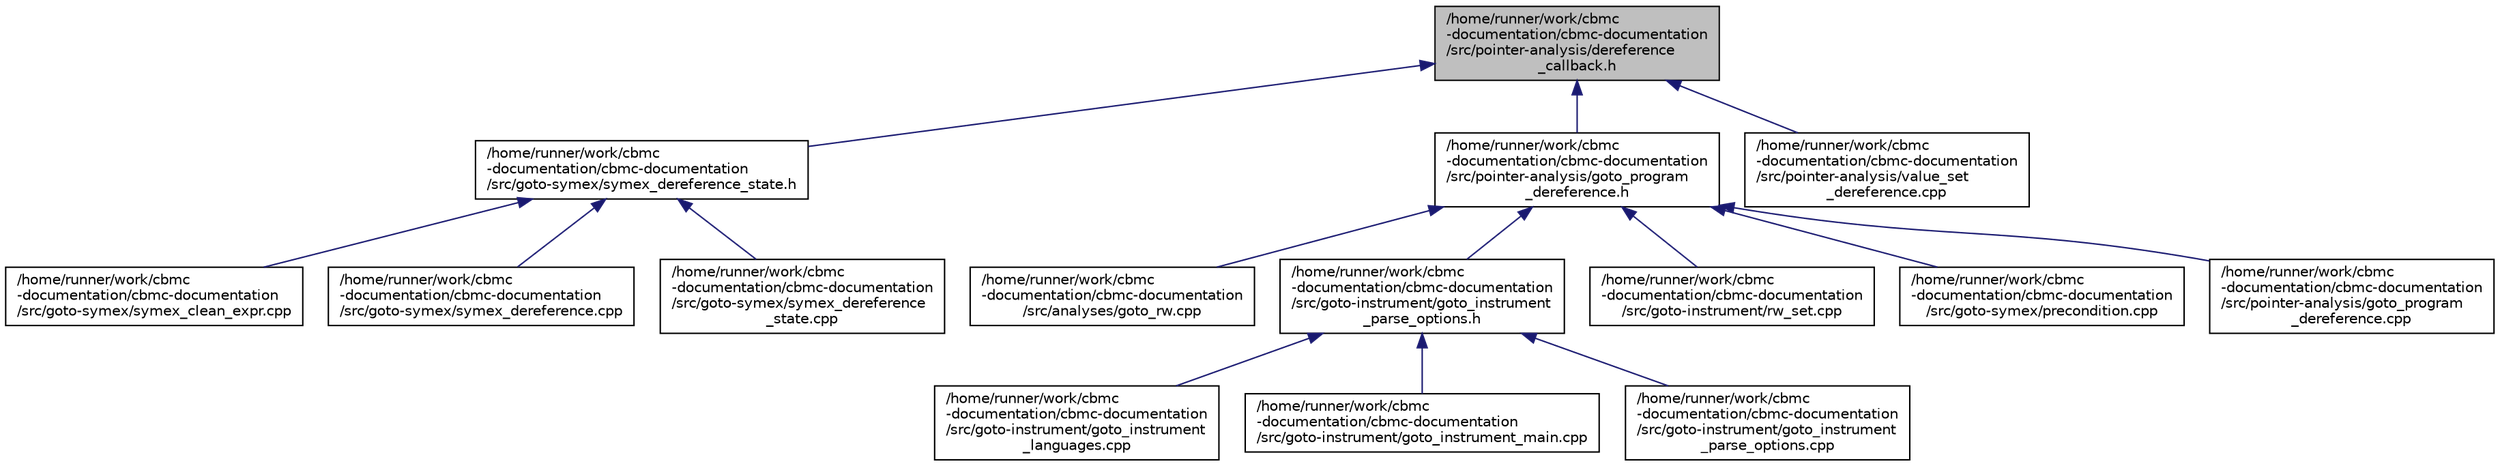 digraph "/home/runner/work/cbmc-documentation/cbmc-documentation/src/pointer-analysis/dereference_callback.h"
{
 // LATEX_PDF_SIZE
  bgcolor="transparent";
  edge [fontname="Helvetica",fontsize="10",labelfontname="Helvetica",labelfontsize="10"];
  node [fontname="Helvetica",fontsize="10",shape=record];
  Node1 [label="/home/runner/work/cbmc\l-documentation/cbmc-documentation\l/src/pointer-analysis/dereference\l_callback.h",height=0.2,width=0.4,color="black", fillcolor="grey75", style="filled", fontcolor="black",tooltip=" "];
  Node1 -> Node2 [dir="back",color="midnightblue",fontsize="10",style="solid",fontname="Helvetica"];
  Node2 [label="/home/runner/work/cbmc\l-documentation/cbmc-documentation\l/src/goto-symex/symex_dereference_state.h",height=0.2,width=0.4,color="black",URL="$symex__dereference__state_8h.html",tooltip=" "];
  Node2 -> Node3 [dir="back",color="midnightblue",fontsize="10",style="solid",fontname="Helvetica"];
  Node3 [label="/home/runner/work/cbmc\l-documentation/cbmc-documentation\l/src/goto-symex/symex_clean_expr.cpp",height=0.2,width=0.4,color="black",URL="$symex__clean__expr_8cpp.html",tooltip=" "];
  Node2 -> Node4 [dir="back",color="midnightblue",fontsize="10",style="solid",fontname="Helvetica"];
  Node4 [label="/home/runner/work/cbmc\l-documentation/cbmc-documentation\l/src/goto-symex/symex_dereference.cpp",height=0.2,width=0.4,color="black",URL="$symex__dereference_8cpp.html",tooltip=" "];
  Node2 -> Node5 [dir="back",color="midnightblue",fontsize="10",style="solid",fontname="Helvetica"];
  Node5 [label="/home/runner/work/cbmc\l-documentation/cbmc-documentation\l/src/goto-symex/symex_dereference\l_state.cpp",height=0.2,width=0.4,color="black",URL="$symex__dereference__state_8cpp.html",tooltip=" "];
  Node1 -> Node6 [dir="back",color="midnightblue",fontsize="10",style="solid",fontname="Helvetica"];
  Node6 [label="/home/runner/work/cbmc\l-documentation/cbmc-documentation\l/src/pointer-analysis/goto_program\l_dereference.h",height=0.2,width=0.4,color="black",URL="$goto__program__dereference_8h.html",tooltip=" "];
  Node6 -> Node7 [dir="back",color="midnightblue",fontsize="10",style="solid",fontname="Helvetica"];
  Node7 [label="/home/runner/work/cbmc\l-documentation/cbmc-documentation\l/src/analyses/goto_rw.cpp",height=0.2,width=0.4,color="black",URL="$goto__rw_8cpp.html",tooltip=" "];
  Node6 -> Node8 [dir="back",color="midnightblue",fontsize="10",style="solid",fontname="Helvetica"];
  Node8 [label="/home/runner/work/cbmc\l-documentation/cbmc-documentation\l/src/goto-instrument/goto_instrument\l_parse_options.h",height=0.2,width=0.4,color="black",URL="$goto__instrument__parse__options_8h.html",tooltip=" "];
  Node8 -> Node9 [dir="back",color="midnightblue",fontsize="10",style="solid",fontname="Helvetica"];
  Node9 [label="/home/runner/work/cbmc\l-documentation/cbmc-documentation\l/src/goto-instrument/goto_instrument\l_languages.cpp",height=0.2,width=0.4,color="black",URL="$goto__instrument__languages_8cpp.html",tooltip=" "];
  Node8 -> Node10 [dir="back",color="midnightblue",fontsize="10",style="solid",fontname="Helvetica"];
  Node10 [label="/home/runner/work/cbmc\l-documentation/cbmc-documentation\l/src/goto-instrument/goto_instrument_main.cpp",height=0.2,width=0.4,color="black",URL="$goto__instrument__main_8cpp.html",tooltip=" "];
  Node8 -> Node11 [dir="back",color="midnightblue",fontsize="10",style="solid",fontname="Helvetica"];
  Node11 [label="/home/runner/work/cbmc\l-documentation/cbmc-documentation\l/src/goto-instrument/goto_instrument\l_parse_options.cpp",height=0.2,width=0.4,color="black",URL="$goto__instrument__parse__options_8cpp.html",tooltip=" "];
  Node6 -> Node12 [dir="back",color="midnightblue",fontsize="10",style="solid",fontname="Helvetica"];
  Node12 [label="/home/runner/work/cbmc\l-documentation/cbmc-documentation\l/src/goto-instrument/rw_set.cpp",height=0.2,width=0.4,color="black",URL="$rw__set_8cpp.html",tooltip=" "];
  Node6 -> Node13 [dir="back",color="midnightblue",fontsize="10",style="solid",fontname="Helvetica"];
  Node13 [label="/home/runner/work/cbmc\l-documentation/cbmc-documentation\l/src/goto-symex/precondition.cpp",height=0.2,width=0.4,color="black",URL="$precondition_8cpp.html",tooltip=" "];
  Node6 -> Node14 [dir="back",color="midnightblue",fontsize="10",style="solid",fontname="Helvetica"];
  Node14 [label="/home/runner/work/cbmc\l-documentation/cbmc-documentation\l/src/pointer-analysis/goto_program\l_dereference.cpp",height=0.2,width=0.4,color="black",URL="$goto__program__dereference_8cpp.html",tooltip=" "];
  Node1 -> Node15 [dir="back",color="midnightblue",fontsize="10",style="solid",fontname="Helvetica"];
  Node15 [label="/home/runner/work/cbmc\l-documentation/cbmc-documentation\l/src/pointer-analysis/value_set\l_dereference.cpp",height=0.2,width=0.4,color="black",URL="$value__set__dereference_8cpp.html",tooltip=" "];
}
